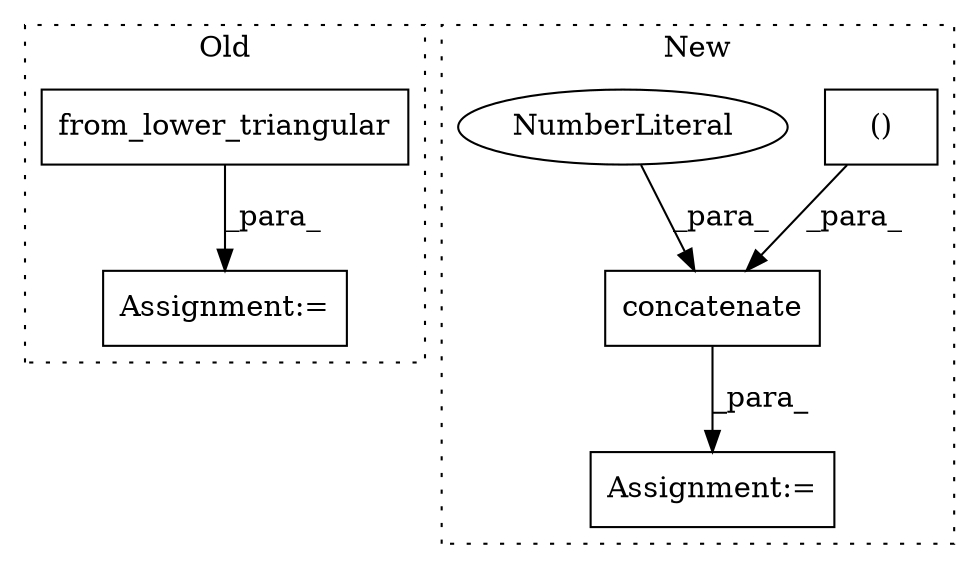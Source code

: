 digraph G {
subgraph cluster0 {
1 [label="from_lower_triangular" a="32" s="19231,19254" l="22,1" shape="box"];
6 [label="Assignment:=" a="7" s="19270" l="1" shape="box"];
label = "Old";
style="dotted";
}
subgraph cluster1 {
2 [label="()" a="106" s="19529" l="92" shape="box"];
3 [label="concatenate" a="32" s="19512,19624" l="17,1" shape="box"];
4 [label="NumberLiteral" a="34" s="19623" l="1" shape="ellipse"];
5 [label="Assignment:=" a="7" s="19505" l="1" shape="box"];
label = "New";
style="dotted";
}
1 -> 6 [label="_para_"];
2 -> 3 [label="_para_"];
3 -> 5 [label="_para_"];
4 -> 3 [label="_para_"];
}